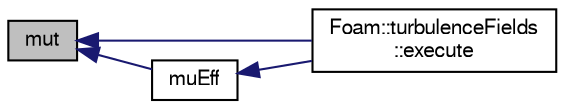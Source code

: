 digraph "mut"
{
  bgcolor="transparent";
  edge [fontname="FreeSans",fontsize="10",labelfontname="FreeSans",labelfontsize="10"];
  node [fontname="FreeSans",fontsize="10",shape=record];
  rankdir="LR";
  Node1 [label="mut",height=0.2,width=0.4,color="black", fillcolor="grey75", style="filled" fontcolor="black"];
  Node1 -> Node2 [dir="back",color="midnightblue",fontsize="10",style="solid",fontname="FreeSans"];
  Node2 [label="Foam::turbulenceFields\l::execute",height=0.2,width=0.4,color="black",URL="$a02621.html#a61af3e60b94ae3e748f6fbac1e794af7",tooltip="Execute, currently does nothing. "];
  Node1 -> Node3 [dir="back",color="midnightblue",fontsize="10",style="solid",fontname="FreeSans"];
  Node3 [label="muEff",height=0.2,width=0.4,color="black",URL="$a00325.html#af48efbb7f47547ab0e2c14b9e198aba8",tooltip="Return the effective dynamic viscosity. "];
  Node3 -> Node2 [dir="back",color="midnightblue",fontsize="10",style="solid",fontname="FreeSans"];
}
